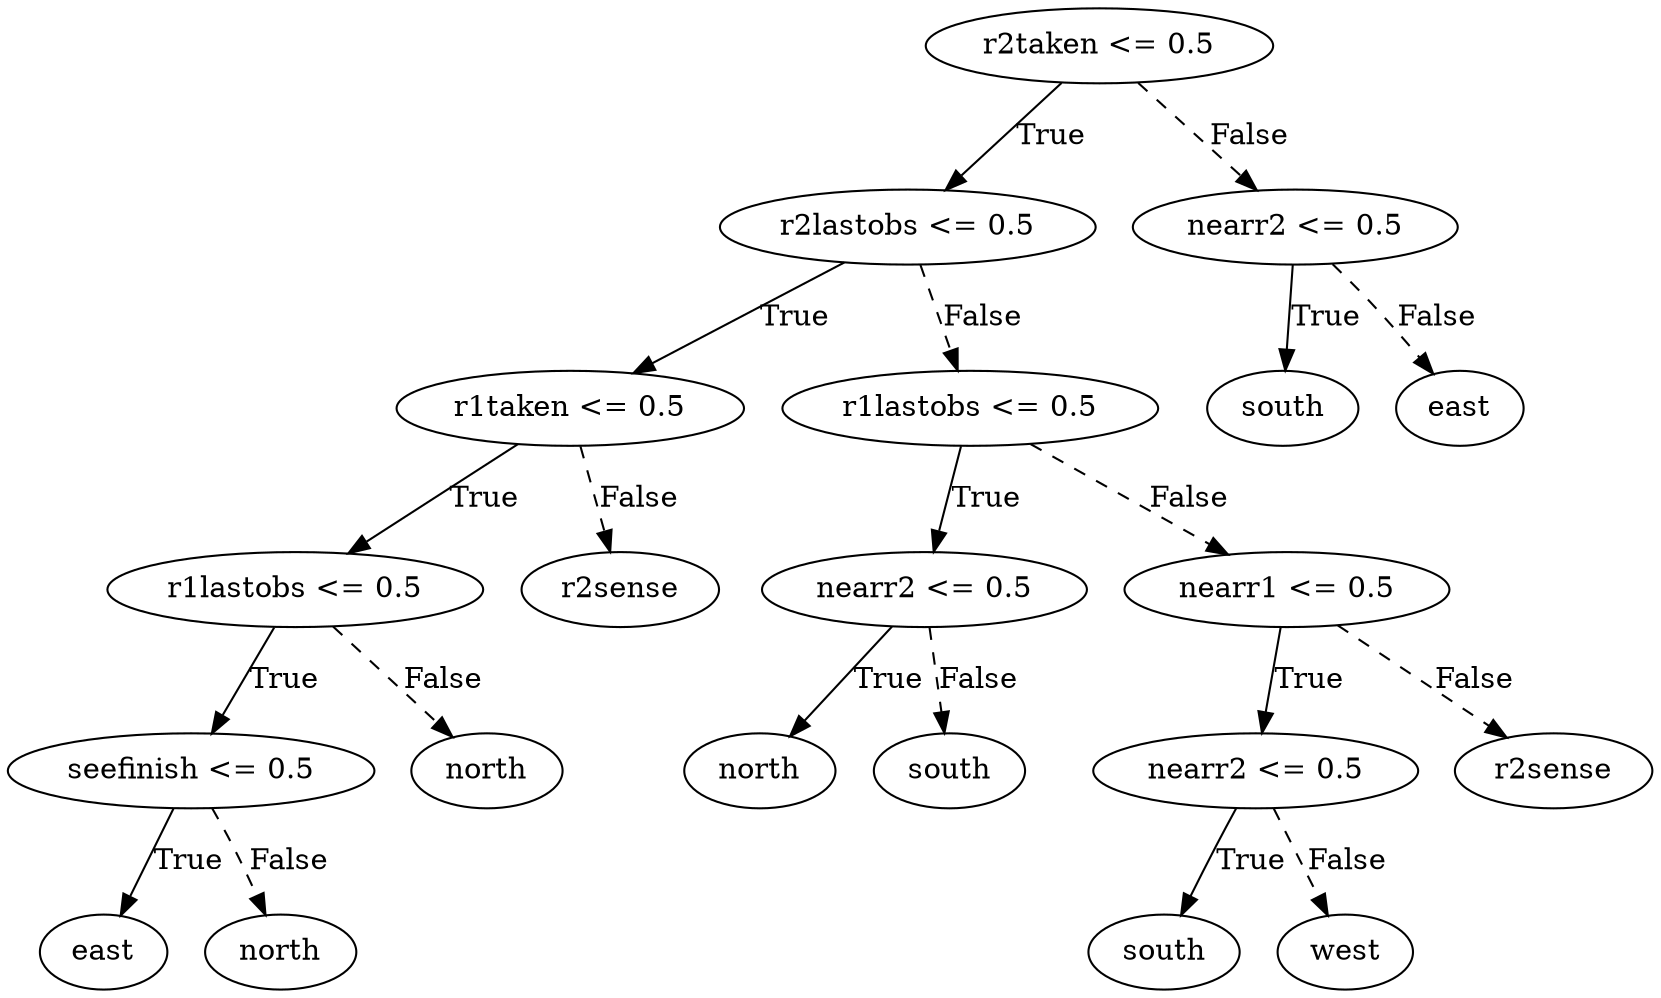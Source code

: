 digraph {
0 [label="r2taken <= 0.5"];
1 [label="r2lastobs <= 0.5"];
2 [label="r1taken <= 0.5"];
3 [label="r1lastobs <= 0.5"];
4 [label="seefinish <= 0.5"];
5 [label="east"];
4 -> 5 [label="True"];
6 [label="north"];
4 -> 6 [style="dashed", label="False"];
3 -> 4 [label="True"];
7 [label="north"];
3 -> 7 [style="dashed", label="False"];
2 -> 3 [label="True"];
8 [label="r2sense"];
2 -> 8 [style="dashed", label="False"];
1 -> 2 [label="True"];
9 [label="r1lastobs <= 0.5"];
10 [label="nearr2 <= 0.5"];
11 [label="north"];
10 -> 11 [label="True"];
12 [label="south"];
10 -> 12 [style="dashed", label="False"];
9 -> 10 [label="True"];
13 [label="nearr1 <= 0.5"];
14 [label="nearr2 <= 0.5"];
15 [label="south"];
14 -> 15 [label="True"];
16 [label="west"];
14 -> 16 [style="dashed", label="False"];
13 -> 14 [label="True"];
17 [label="r2sense"];
13 -> 17 [style="dashed", label="False"];
9 -> 13 [style="dashed", label="False"];
1 -> 9 [style="dashed", label="False"];
0 -> 1 [label="True"];
18 [label="nearr2 <= 0.5"];
19 [label="south"];
18 -> 19 [label="True"];
20 [label="east"];
18 -> 20 [style="dashed", label="False"];
0 -> 18 [style="dashed", label="False"];

}